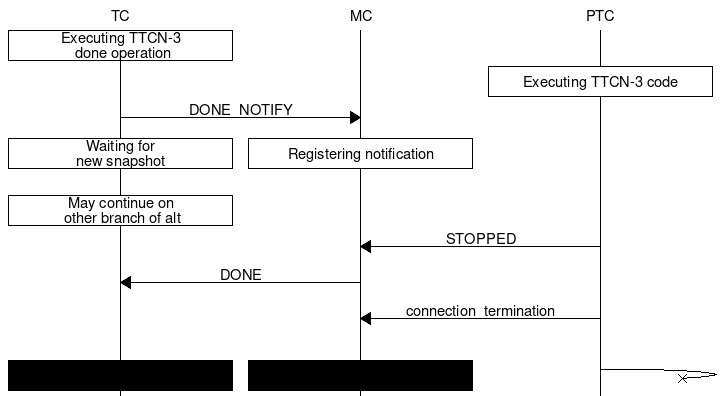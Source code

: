 // Copyright (c) 2000-2020 Ericsson Telecom AB
// All rights reserved. This program and the accompanying materials
// are made available under the terms of the Eclipse Public License v2.0
// which accompanies this distribution, and is available at
// https://www.eclipse.org/org/documents/epl-2.0/EPL-2.0.html
///////////////////////////////////////////////////////////////////////////////
msc {
  hscale="1.2", wordwraparcs=on;
  
  TC, MC, PTC;
  
  TC box TC [label = "Executing TTCN-3\n done operation"];
  PTC box PTC [label = "Executing TTCN-3 code"];
  TC => MC [label = "DONE_NOTIFY"];
  TC box TC [label = "Waiting for\n new snapshot "],
  MC box MC [label = "Registering notification"];
  |||;
  TC box TC [label = "May continue on\n other branch of alt"];
  PTC => MC [label = "STOPPED"];
  MC => TC [label = "DONE"];
  PTC => MC [label = "connection_termination"];
  |||;
  TC box TC [textbgcolour = "grey"],
  MC box MC [textbgcolour = "grey"],
  PTC -x PTC;
}
